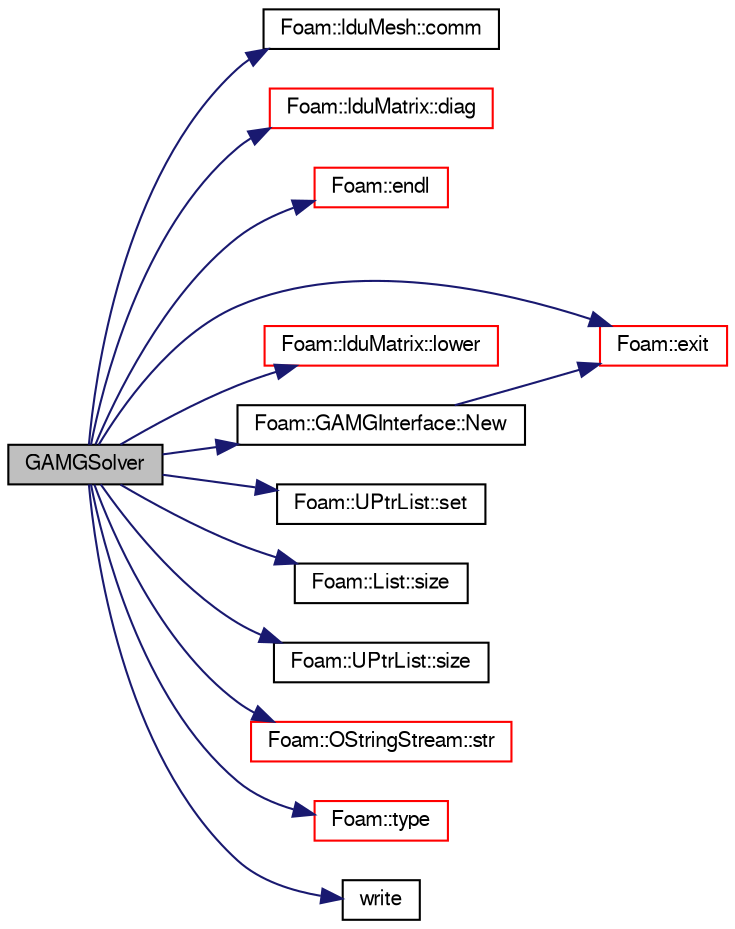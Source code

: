 digraph "GAMGSolver"
{
  bgcolor="transparent";
  edge [fontname="FreeSans",fontsize="10",labelfontname="FreeSans",labelfontsize="10"];
  node [fontname="FreeSans",fontsize="10",shape=record];
  rankdir="LR";
  Node0 [label="GAMGSolver",height=0.2,width=0.4,color="black", fillcolor="grey75", style="filled", fontcolor="black"];
  Node0 -> Node1 [color="midnightblue",fontsize="10",style="solid",fontname="FreeSans"];
  Node1 [label="Foam::lduMesh::comm",height=0.2,width=0.4,color="black",URL="$a27126.html#a28ed0554ff28e2947c49b335f621d507",tooltip="Return communicator used for parallel communication. "];
  Node0 -> Node2 [color="midnightblue",fontsize="10",style="solid",fontname="FreeSans"];
  Node2 [label="Foam::lduMatrix::diag",height=0.2,width=0.4,color="red",URL="$a26882.html#a9140aaa9630c2cba2fe28369a649f2f0"];
  Node0 -> Node5 [color="midnightblue",fontsize="10",style="solid",fontname="FreeSans"];
  Node5 [label="Foam::endl",height=0.2,width=0.4,color="red",URL="$a21124.html#a2db8fe02a0d3909e9351bb4275b23ce4",tooltip="Add newline and flush stream. "];
  Node0 -> Node7 [color="midnightblue",fontsize="10",style="solid",fontname="FreeSans"];
  Node7 [label="Foam::exit",height=0.2,width=0.4,color="red",URL="$a21124.html#a06ca7250d8e89caf05243ec094843642"];
  Node0 -> Node52 [color="midnightblue",fontsize="10",style="solid",fontname="FreeSans"];
  Node52 [label="Foam::lduMatrix::lower",height=0.2,width=0.4,color="red",URL="$a26882.html#a734a4ef740d3c42f77537ecea178a161"];
  Node0 -> Node53 [color="midnightblue",fontsize="10",style="solid",fontname="FreeSans"];
  Node53 [label="Foam::GAMGInterface::New",height=0.2,width=0.4,color="black",URL="$a27026.html#a9d64f73698c79b37460797ed20977575",tooltip="Return a pointer to a new interface created on freestore given. "];
  Node53 -> Node7 [color="midnightblue",fontsize="10",style="solid",fontname="FreeSans"];
  Node0 -> Node54 [color="midnightblue",fontsize="10",style="solid",fontname="FreeSans"];
  Node54 [label="Foam::UPtrList::set",height=0.2,width=0.4,color="black",URL="$a25990.html#a2d4fe99e7a41d6359b3c1946995622a0",tooltip="Is element set. "];
  Node0 -> Node55 [color="midnightblue",fontsize="10",style="solid",fontname="FreeSans"];
  Node55 [label="Foam::List::size",height=0.2,width=0.4,color="black",URL="$a25694.html#a8a5f6fa29bd4b500caf186f60245b384",tooltip="Override size to be inconsistent with allocated storage. "];
  Node0 -> Node56 [color="midnightblue",fontsize="10",style="solid",fontname="FreeSans"];
  Node56 [label="Foam::UPtrList::size",height=0.2,width=0.4,color="black",URL="$a25990.html#a47b3bf30da1eb3ab8076b5fbe00e0494",tooltip="Return the number of elements in the UPtrList. "];
  Node0 -> Node19 [color="midnightblue",fontsize="10",style="solid",fontname="FreeSans"];
  Node19 [label="Foam::OStringStream::str",height=0.2,width=0.4,color="red",URL="$a26302.html#ae403f14d61d9789a749ee28fc10a50a9",tooltip="Return the string. "];
  Node0 -> Node57 [color="midnightblue",fontsize="10",style="solid",fontname="FreeSans"];
  Node57 [label="Foam::type",height=0.2,width=0.4,color="red",URL="$a21124.html#aec48583af672626378f501eb9fc32cd1",tooltip="Return the file type: DIRECTORY or FILE. "];
  Node0 -> Node63 [color="midnightblue",fontsize="10",style="solid",fontname="FreeSans"];
  Node63 [label="write",height=0.2,width=0.4,color="black",URL="$a19709.html#a8f30b3c2179b03a7acf273e9dea43342"];
}
